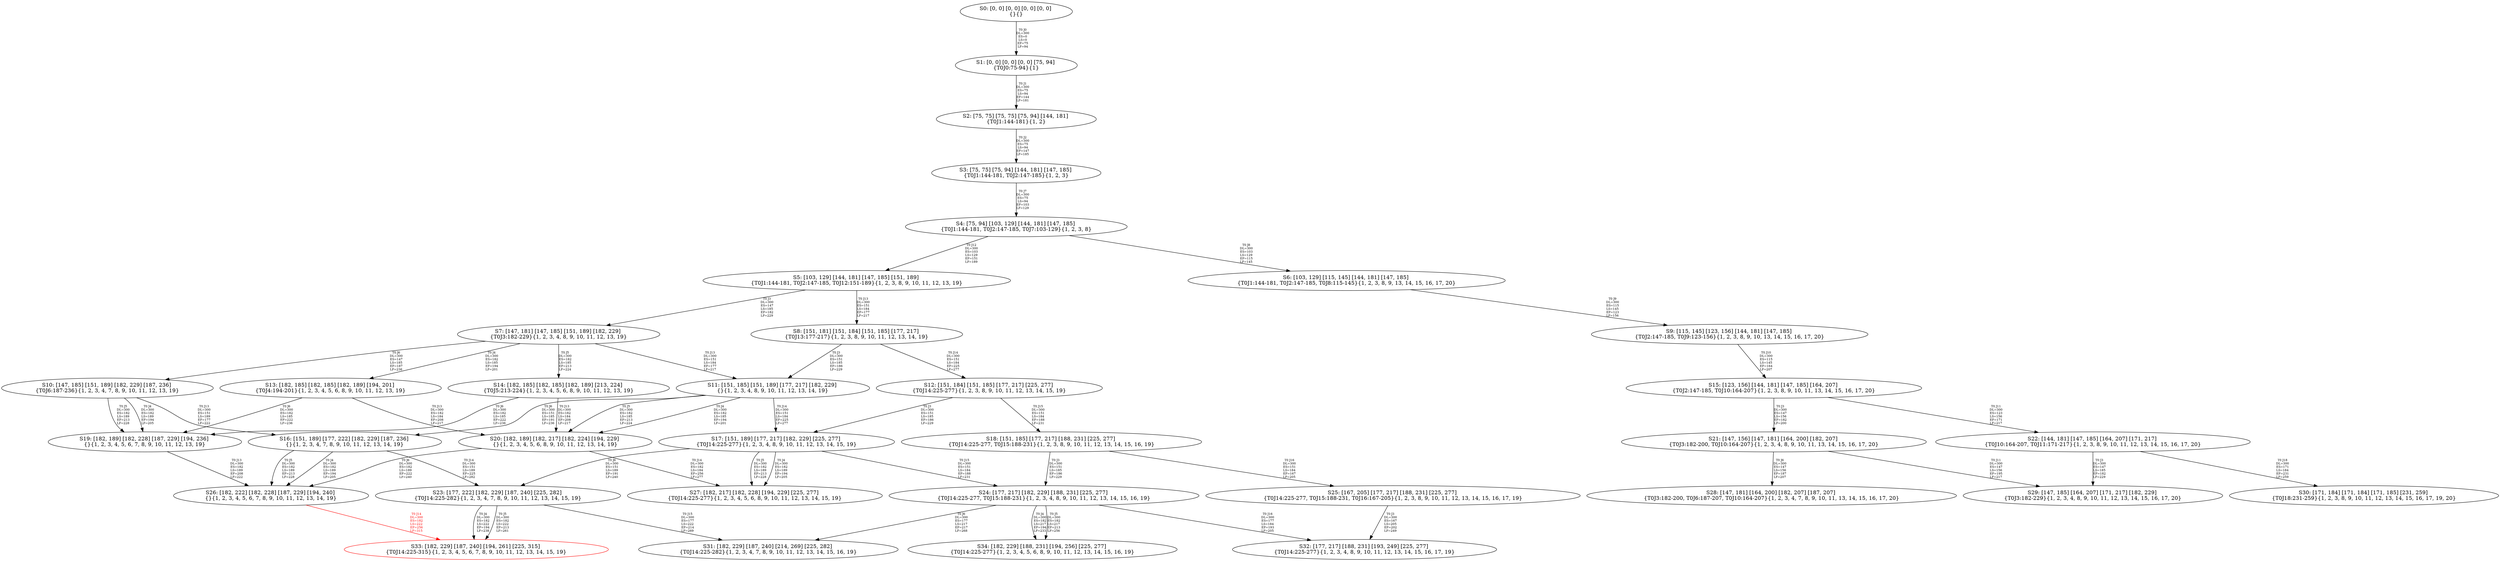 digraph {
	S0[label="S0: [0, 0] [0, 0] [0, 0] [0, 0] \n{}{}"];
	S1[label="S1: [0, 0] [0, 0] [0, 0] [75, 94] \n{T0J0:75-94}{1}"];
	S2[label="S2: [75, 75] [75, 75] [75, 94] [144, 181] \n{T0J1:144-181}{1, 2}"];
	S3[label="S3: [75, 75] [75, 94] [144, 181] [147, 185] \n{T0J1:144-181, T0J2:147-185}{1, 2, 3}"];
	S4[label="S4: [75, 94] [103, 129] [144, 181] [147, 185] \n{T0J1:144-181, T0J2:147-185, T0J7:103-129}{1, 2, 3, 8}"];
	S5[label="S5: [103, 129] [144, 181] [147, 185] [151, 189] \n{T0J1:144-181, T0J2:147-185, T0J12:151-189}{1, 2, 3, 8, 9, 10, 11, 12, 13, 19}"];
	S6[label="S6: [103, 129] [115, 145] [144, 181] [147, 185] \n{T0J1:144-181, T0J2:147-185, T0J8:115-145}{1, 2, 3, 8, 9, 13, 14, 15, 16, 17, 20}"];
	S7[label="S7: [147, 181] [147, 185] [151, 189] [182, 229] \n{T0J3:182-229}{1, 2, 3, 4, 8, 9, 10, 11, 12, 13, 19}"];
	S8[label="S8: [151, 181] [151, 184] [151, 185] [177, 217] \n{T0J13:177-217}{1, 2, 3, 8, 9, 10, 11, 12, 13, 14, 19}"];
	S9[label="S9: [115, 145] [123, 156] [144, 181] [147, 185] \n{T0J2:147-185, T0J9:123-156}{1, 2, 3, 8, 9, 10, 13, 14, 15, 16, 17, 20}"];
	S10[label="S10: [147, 185] [151, 189] [182, 229] [187, 236] \n{T0J6:187-236}{1, 2, 3, 4, 7, 8, 9, 10, 11, 12, 13, 19}"];
	S11[label="S11: [151, 185] [151, 189] [177, 217] [182, 229] \n{}{1, 2, 3, 4, 8, 9, 10, 11, 12, 13, 14, 19}"];
	S12[label="S12: [151, 184] [151, 185] [177, 217] [225, 277] \n{T0J14:225-277}{1, 2, 3, 8, 9, 10, 11, 12, 13, 14, 15, 19}"];
	S13[label="S13: [182, 185] [182, 185] [182, 189] [194, 201] \n{T0J4:194-201}{1, 2, 3, 4, 5, 6, 8, 9, 10, 11, 12, 13, 19}"];
	S14[label="S14: [182, 185] [182, 185] [182, 189] [213, 224] \n{T0J5:213-224}{1, 2, 3, 4, 5, 6, 8, 9, 10, 11, 12, 13, 19}"];
	S15[label="S15: [123, 156] [144, 181] [147, 185] [164, 207] \n{T0J2:147-185, T0J10:164-207}{1, 2, 3, 8, 9, 10, 11, 13, 14, 15, 16, 17, 20}"];
	S16[label="S16: [151, 189] [177, 222] [182, 229] [187, 236] \n{}{1, 2, 3, 4, 7, 8, 9, 10, 11, 12, 13, 14, 19}"];
	S17[label="S17: [151, 189] [177, 217] [182, 229] [225, 277] \n{T0J14:225-277}{1, 2, 3, 4, 8, 9, 10, 11, 12, 13, 14, 15, 19}"];
	S18[label="S18: [151, 185] [177, 217] [188, 231] [225, 277] \n{T0J14:225-277, T0J15:188-231}{1, 2, 3, 8, 9, 10, 11, 12, 13, 14, 15, 16, 19}"];
	S19[label="S19: [182, 189] [182, 228] [187, 229] [194, 236] \n{}{1, 2, 3, 4, 5, 6, 7, 8, 9, 10, 11, 12, 13, 19}"];
	S20[label="S20: [182, 189] [182, 217] [182, 224] [194, 229] \n{}{1, 2, 3, 4, 5, 6, 8, 9, 10, 11, 12, 13, 14, 19}"];
	S21[label="S21: [147, 156] [147, 181] [164, 200] [182, 207] \n{T0J3:182-200, T0J10:164-207}{1, 2, 3, 4, 8, 9, 10, 11, 13, 14, 15, 16, 17, 20}"];
	S22[label="S22: [144, 181] [147, 185] [164, 207] [171, 217] \n{T0J10:164-207, T0J11:171-217}{1, 2, 3, 8, 9, 10, 11, 12, 13, 14, 15, 16, 17, 20}"];
	S23[label="S23: [177, 222] [182, 229] [187, 240] [225, 282] \n{T0J14:225-282}{1, 2, 3, 4, 7, 8, 9, 10, 11, 12, 13, 14, 15, 19}"];
	S24[label="S24: [177, 217] [182, 229] [188, 231] [225, 277] \n{T0J14:225-277, T0J15:188-231}{1, 2, 3, 4, 8, 9, 10, 11, 12, 13, 14, 15, 16, 19}"];
	S25[label="S25: [167, 205] [177, 217] [188, 231] [225, 277] \n{T0J14:225-277, T0J15:188-231, T0J16:167-205}{1, 2, 3, 8, 9, 10, 11, 12, 13, 14, 15, 16, 17, 19}"];
	S26[label="S26: [182, 222] [182, 228] [187, 229] [194, 240] \n{}{1, 2, 3, 4, 5, 6, 7, 8, 9, 10, 11, 12, 13, 14, 19}"];
	S27[label="S27: [182, 217] [182, 228] [194, 229] [225, 277] \n{T0J14:225-277}{1, 2, 3, 4, 5, 6, 8, 9, 10, 11, 12, 13, 14, 15, 19}"];
	S28[label="S28: [147, 181] [164, 200] [182, 207] [187, 207] \n{T0J3:182-200, T0J6:187-207, T0J10:164-207}{1, 2, 3, 4, 7, 8, 9, 10, 11, 13, 14, 15, 16, 17, 20}"];
	S29[label="S29: [147, 185] [164, 207] [171, 217] [182, 229] \n{T0J3:182-229}{1, 2, 3, 4, 8, 9, 10, 11, 12, 13, 14, 15, 16, 17, 20}"];
	S30[label="S30: [171, 184] [171, 184] [171, 185] [231, 259] \n{T0J18:231-259}{1, 2, 3, 8, 9, 10, 11, 12, 13, 14, 15, 16, 17, 19, 20}"];
	S31[label="S31: [182, 229] [187, 240] [214, 269] [225, 282] \n{T0J14:225-282}{1, 2, 3, 4, 7, 8, 9, 10, 11, 12, 13, 14, 15, 16, 19}"];
	S32[label="S32: [177, 217] [188, 231] [193, 249] [225, 277] \n{T0J14:225-277}{1, 2, 3, 4, 8, 9, 10, 11, 12, 13, 14, 15, 16, 17, 19}"];
	S33[label="S33: [182, 229] [187, 240] [194, 261] [225, 315] \n{T0J14:225-315}{1, 2, 3, 4, 5, 6, 7, 8, 9, 10, 11, 12, 13, 14, 15, 19}"];
	S34[label="S34: [182, 229] [188, 231] [194, 256] [225, 277] \n{T0J14:225-277}{1, 2, 3, 4, 5, 6, 8, 9, 10, 11, 12, 13, 14, 15, 16, 19}"];
	S0 -> S1[label="T0 J0\nDL=300\nES=0\nLS=0\nEF=75\nLF=94",fontsize=8];
	S1 -> S2[label="T0 J1\nDL=300\nES=75\nLS=94\nEF=144\nLF=181",fontsize=8];
	S2 -> S3[label="T0 J2\nDL=300\nES=75\nLS=94\nEF=147\nLF=185",fontsize=8];
	S3 -> S4[label="T0 J7\nDL=300\nES=75\nLS=94\nEF=103\nLF=129",fontsize=8];
	S4 -> S6[label="T0 J8\nDL=300\nES=103\nLS=129\nEF=115\nLF=145",fontsize=8];
	S4 -> S5[label="T0 J12\nDL=300\nES=103\nLS=129\nEF=151\nLF=189",fontsize=8];
	S5 -> S7[label="T0 J3\nDL=300\nES=147\nLS=185\nEF=182\nLF=229",fontsize=8];
	S5 -> S8[label="T0 J13\nDL=300\nES=151\nLS=184\nEF=177\nLF=217",fontsize=8];
	S6 -> S9[label="T0 J9\nDL=300\nES=115\nLS=145\nEF=123\nLF=156",fontsize=8];
	S7 -> S13[label="T0 J4\nDL=300\nES=182\nLS=185\nEF=194\nLF=201",fontsize=8];
	S7 -> S14[label="T0 J5\nDL=300\nES=182\nLS=185\nEF=213\nLF=224",fontsize=8];
	S7 -> S10[label="T0 J6\nDL=300\nES=147\nLS=185\nEF=187\nLF=236",fontsize=8];
	S7 -> S11[label="T0 J13\nDL=300\nES=151\nLS=184\nEF=177\nLF=217",fontsize=8];
	S8 -> S11[label="T0 J3\nDL=300\nES=151\nLS=185\nEF=186\nLF=229",fontsize=8];
	S8 -> S12[label="T0 J14\nDL=300\nES=151\nLS=184\nEF=225\nLF=277",fontsize=8];
	S9 -> S15[label="T0 J10\nDL=300\nES=115\nLS=145\nEF=164\nLF=207",fontsize=8];
	S10 -> S19[label="T0 J4\nDL=300\nES=182\nLS=189\nEF=194\nLF=205",fontsize=8];
	S10 -> S19[label="T0 J5\nDL=300\nES=182\nLS=189\nEF=213\nLF=228",fontsize=8];
	S10 -> S16[label="T0 J13\nDL=300\nES=151\nLS=189\nEF=177\nLF=222",fontsize=8];
	S11 -> S20[label="T0 J4\nDL=300\nES=182\nLS=185\nEF=194\nLF=201",fontsize=8];
	S11 -> S20[label="T0 J5\nDL=300\nES=182\nLS=185\nEF=213\nLF=224",fontsize=8];
	S11 -> S16[label="T0 J6\nDL=300\nES=151\nLS=185\nEF=191\nLF=236",fontsize=8];
	S11 -> S17[label="T0 J14\nDL=300\nES=151\nLS=184\nEF=225\nLF=277",fontsize=8];
	S12 -> S17[label="T0 J3\nDL=300\nES=151\nLS=185\nEF=186\nLF=229",fontsize=8];
	S12 -> S18[label="T0 J15\nDL=300\nES=151\nLS=184\nEF=188\nLF=231",fontsize=8];
	S13 -> S19[label="T0 J6\nDL=300\nES=182\nLS=185\nEF=222\nLF=236",fontsize=8];
	S13 -> S20[label="T0 J13\nDL=300\nES=182\nLS=184\nEF=208\nLF=217",fontsize=8];
	S14 -> S19[label="T0 J6\nDL=300\nES=182\nLS=185\nEF=222\nLF=236",fontsize=8];
	S14 -> S20[label="T0 J13\nDL=300\nES=182\nLS=184\nEF=208\nLF=217",fontsize=8];
	S15 -> S21[label="T0 J3\nDL=300\nES=147\nLS=156\nEF=182\nLF=200",fontsize=8];
	S15 -> S22[label="T0 J11\nDL=300\nES=123\nLS=156\nEF=171\nLF=217",fontsize=8];
	S16 -> S26[label="T0 J4\nDL=300\nES=182\nLS=189\nEF=194\nLF=205",fontsize=8];
	S16 -> S26[label="T0 J5\nDL=300\nES=182\nLS=189\nEF=213\nLF=228",fontsize=8];
	S16 -> S23[label="T0 J14\nDL=300\nES=151\nLS=189\nEF=225\nLF=282",fontsize=8];
	S17 -> S27[label="T0 J4\nDL=300\nES=182\nLS=189\nEF=194\nLF=205",fontsize=8];
	S17 -> S27[label="T0 J5\nDL=300\nES=182\nLS=189\nEF=213\nLF=228",fontsize=8];
	S17 -> S23[label="T0 J6\nDL=300\nES=151\nLS=189\nEF=191\nLF=240",fontsize=8];
	S17 -> S24[label="T0 J15\nDL=300\nES=151\nLS=184\nEF=188\nLF=231",fontsize=8];
	S18 -> S24[label="T0 J3\nDL=300\nES=151\nLS=185\nEF=186\nLF=229",fontsize=8];
	S18 -> S25[label="T0 J16\nDL=300\nES=151\nLS=184\nEF=167\nLF=205",fontsize=8];
	S19 -> S26[label="T0 J13\nDL=300\nES=182\nLS=189\nEF=208\nLF=222",fontsize=8];
	S20 -> S26[label="T0 J6\nDL=300\nES=182\nLS=189\nEF=222\nLF=240",fontsize=8];
	S20 -> S27[label="T0 J14\nDL=300\nES=182\nLS=184\nEF=256\nLF=277",fontsize=8];
	S21 -> S28[label="T0 J6\nDL=300\nES=147\nLS=156\nEF=187\nLF=207",fontsize=8];
	S21 -> S29[label="T0 J11\nDL=300\nES=147\nLS=156\nEF=195\nLF=217",fontsize=8];
	S22 -> S29[label="T0 J3\nDL=300\nES=147\nLS=185\nEF=182\nLF=229",fontsize=8];
	S22 -> S30[label="T0 J18\nDL=300\nES=171\nLS=184\nEF=231\nLF=259",fontsize=8];
	S23 -> S33[label="T0 J4\nDL=300\nES=182\nLS=222\nEF=194\nLF=238",fontsize=8];
	S23 -> S33[label="T0 J5\nDL=300\nES=182\nLS=222\nEF=213\nLF=261",fontsize=8];
	S23 -> S31[label="T0 J15\nDL=300\nES=177\nLS=222\nEF=214\nLF=269",fontsize=8];
	S24 -> S34[label="T0 J4\nDL=300\nES=182\nLS=217\nEF=194\nLF=233",fontsize=8];
	S24 -> S34[label="T0 J5\nDL=300\nES=182\nLS=217\nEF=213\nLF=256",fontsize=8];
	S24 -> S31[label="T0 J6\nDL=300\nES=177\nLS=217\nEF=217\nLF=268",fontsize=8];
	S24 -> S32[label="T0 J16\nDL=300\nES=177\nLS=184\nEF=193\nLF=205",fontsize=8];
	S25 -> S32[label="T0 J3\nDL=300\nES=167\nLS=205\nEF=202\nLF=249",fontsize=8];
	S26 -> S33[label="T0 J14\nDL=300\nES=182\nLS=222\nEF=256\nLF=315",color=Red,fontcolor=Red,fontsize=8];
S33[color=Red];
}
